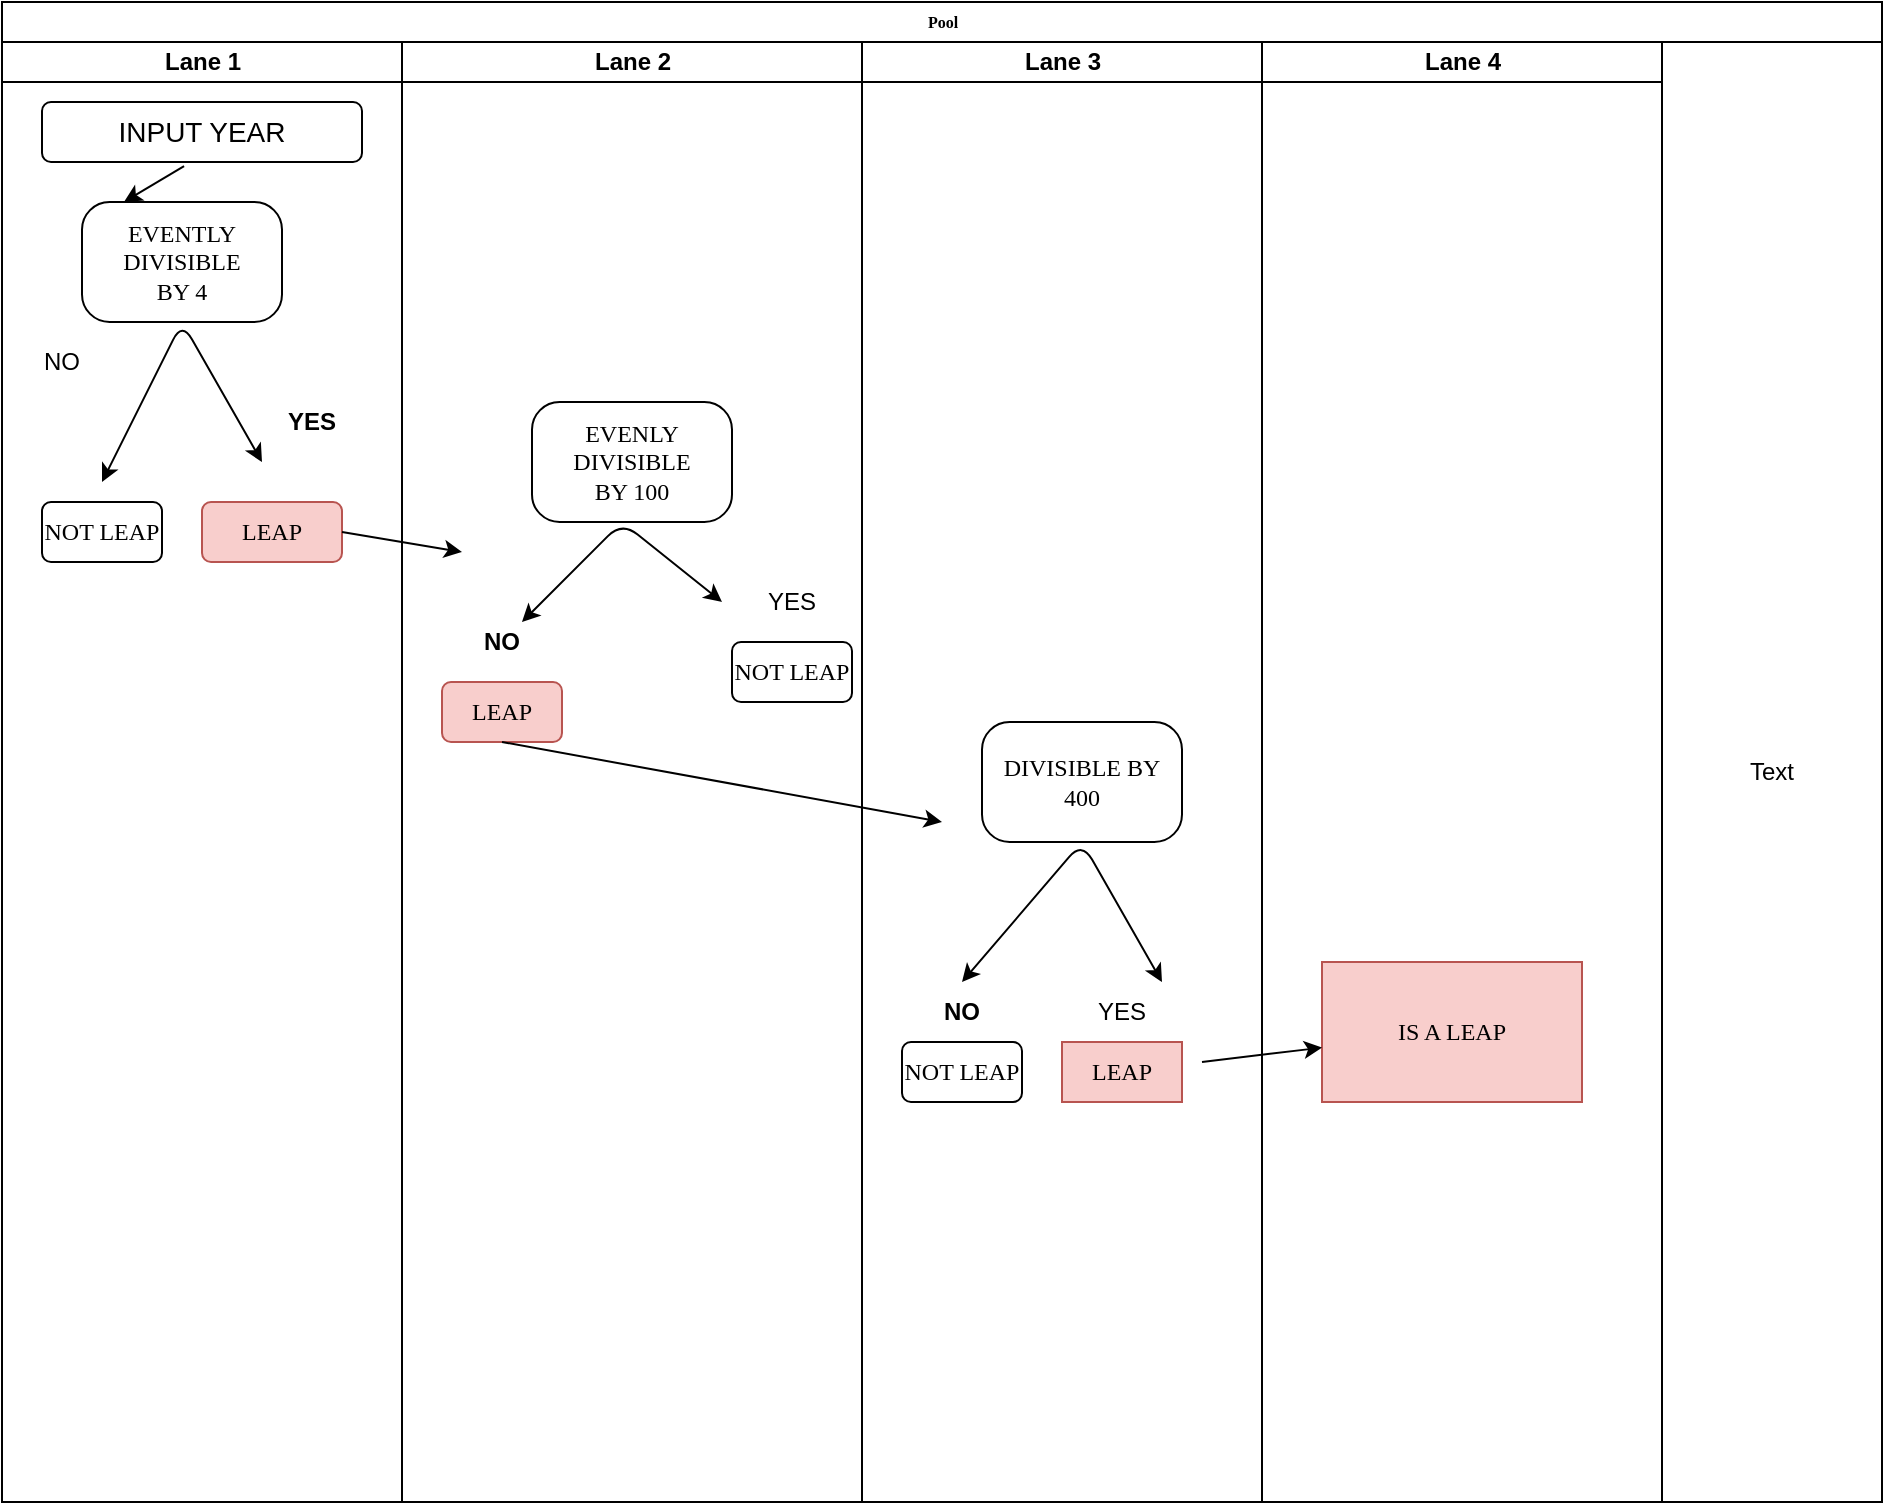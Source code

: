<mxfile version="14.6.0" type="github">
  <diagram name="Page-1" id="74e2e168-ea6b-b213-b513-2b3c1d86103e">
    <mxGraphModel dx="872" dy="1332" grid="1" gridSize="10" guides="1" tooltips="1" connect="1" arrows="1" fold="1" page="1" pageScale="1" pageWidth="1100" pageHeight="850" background="#ffffff" math="0" shadow="0">
      <root>
        <mxCell id="0" />
        <mxCell id="1" parent="0" />
        <mxCell id="77e6c97f196da883-1" value="Pool" style="swimlane;html=1;childLayout=stackLayout;startSize=20;rounded=0;shadow=0;labelBackgroundColor=none;strokeWidth=1;fontFamily=Verdana;fontSize=8;align=center;" parent="1" vertex="1">
          <mxGeometry x="100" y="-10" width="940" height="750" as="geometry" />
        </mxCell>
        <mxCell id="77e6c97f196da883-4" value="Lane 1" style="swimlane;html=1;startSize=20;" parent="77e6c97f196da883-1" vertex="1">
          <mxGeometry y="20" width="200" height="730" as="geometry" />
        </mxCell>
        <mxCell id="77e6c97f196da883-12" value="&lt;span style=&quot;font-size: 12px&quot;&gt;EVENTLY DIVISIBLE&lt;br&gt;BY 4&lt;br&gt;&lt;/span&gt;" style="rounded=1;whiteSpace=wrap;html=1;shadow=0;labelBackgroundColor=none;strokeWidth=1;fontFamily=Verdana;fontSize=8;align=center;arcSize=23;" parent="77e6c97f196da883-4" vertex="1">
          <mxGeometry x="40" y="80" width="100" height="60" as="geometry" />
        </mxCell>
        <mxCell id="dYp3Sw0BtCHA6iyIY4xu-5" value="" style="endArrow=classic;startArrow=classic;html=1;" edge="1" parent="77e6c97f196da883-4">
          <mxGeometry width="50" height="50" relative="1" as="geometry">
            <mxPoint x="50" y="220" as="sourcePoint" />
            <mxPoint x="130" y="210" as="targetPoint" />
            <Array as="points">
              <mxPoint x="90" y="140" />
            </Array>
          </mxGeometry>
        </mxCell>
        <mxCell id="dYp3Sw0BtCHA6iyIY4xu-6" value="&lt;span style=&quot;font-size: 12px&quot;&gt;NOT LEAP&lt;/span&gt;" style="rounded=1;whiteSpace=wrap;html=1;shadow=0;labelBackgroundColor=none;strokeWidth=1;fontFamily=Verdana;fontSize=8;align=center;" vertex="1" parent="77e6c97f196da883-4">
          <mxGeometry x="20" y="230" width="60" height="30" as="geometry" />
        </mxCell>
        <mxCell id="dYp3Sw0BtCHA6iyIY4xu-28" value="&lt;font style=&quot;font-size: 14px&quot;&gt;INPUT YEAR&lt;/font&gt;" style="rounded=1;whiteSpace=wrap;html=1;" vertex="1" parent="77e6c97f196da883-4">
          <mxGeometry x="20" y="30" width="160" height="30" as="geometry" />
        </mxCell>
        <mxCell id="dYp3Sw0BtCHA6iyIY4xu-29" value="NO" style="text;html=1;strokeColor=none;fillColor=none;align=center;verticalAlign=middle;whiteSpace=wrap;rounded=0;" vertex="1" parent="77e6c97f196da883-4">
          <mxGeometry x="10" y="150" width="40" height="20" as="geometry" />
        </mxCell>
        <mxCell id="dYp3Sw0BtCHA6iyIY4xu-30" value="YES" style="text;html=1;strokeColor=none;fillColor=none;align=center;verticalAlign=middle;whiteSpace=wrap;rounded=0;fontStyle=1" vertex="1" parent="77e6c97f196da883-4">
          <mxGeometry x="110" y="180" width="90" height="20" as="geometry" />
        </mxCell>
        <mxCell id="dYp3Sw0BtCHA6iyIY4xu-38" value="&lt;span style=&quot;font-size: 12px&quot;&gt;LEAP&lt;/span&gt;" style="rounded=1;whiteSpace=wrap;html=1;shadow=0;labelBackgroundColor=none;strokeWidth=1;fontFamily=Verdana;fontSize=8;align=center;fillColor=#f8cecc;strokeColor=#b85450;" vertex="1" parent="77e6c97f196da883-4">
          <mxGeometry x="100" y="230" width="70" height="30" as="geometry" />
        </mxCell>
        <mxCell id="dYp3Sw0BtCHA6iyIY4xu-45" value="" style="endArrow=classic;startArrow=classic;html=1;" edge="1" parent="77e6c97f196da883-4">
          <mxGeometry width="50" height="50" relative="1" as="geometry">
            <mxPoint x="360" y="280" as="sourcePoint" />
            <mxPoint x="260" y="290" as="targetPoint" />
            <Array as="points">
              <mxPoint x="310" y="240" />
            </Array>
          </mxGeometry>
        </mxCell>
        <mxCell id="77e6c97f196da883-5" value="Lane 2" style="swimlane;html=1;startSize=20;" parent="77e6c97f196da883-1" vertex="1">
          <mxGeometry x="200" y="20" width="230" height="730" as="geometry" />
        </mxCell>
        <mxCell id="dYp3Sw0BtCHA6iyIY4xu-34" value="&lt;span style=&quot;font-size: 12px&quot;&gt;EVENLY DIVISIBLE&lt;br&gt;BY 100&lt;br&gt;&lt;/span&gt;" style="rounded=1;whiteSpace=wrap;html=1;shadow=0;labelBackgroundColor=none;strokeWidth=1;fontFamily=Verdana;fontSize=8;align=center;arcSize=23;" vertex="1" parent="77e6c97f196da883-5">
          <mxGeometry x="65" y="180" width="100" height="60" as="geometry" />
        </mxCell>
        <mxCell id="dYp3Sw0BtCHA6iyIY4xu-49" value="YES" style="text;html=1;strokeColor=none;fillColor=none;align=center;verticalAlign=middle;whiteSpace=wrap;rounded=0;" vertex="1" parent="77e6c97f196da883-5">
          <mxGeometry x="150" y="270" width="90" height="20" as="geometry" />
        </mxCell>
        <mxCell id="dYp3Sw0BtCHA6iyIY4xu-50" value="&lt;span style=&quot;font-size: 12px&quot;&gt;LEAP&lt;/span&gt;" style="rounded=1;whiteSpace=wrap;html=1;shadow=0;labelBackgroundColor=none;strokeWidth=1;fontFamily=Verdana;fontSize=8;align=center;fillColor=#f8cecc;strokeColor=#b85450;" vertex="1" parent="77e6c97f196da883-5">
          <mxGeometry x="20" y="320" width="60" height="30" as="geometry" />
        </mxCell>
        <mxCell id="dYp3Sw0BtCHA6iyIY4xu-48" value="NO" style="text;html=1;strokeColor=none;fillColor=none;align=center;verticalAlign=middle;whiteSpace=wrap;rounded=0;fontStyle=1" vertex="1" parent="77e6c97f196da883-5">
          <mxGeometry x="30" y="290" width="40" height="20" as="geometry" />
        </mxCell>
        <mxCell id="dYp3Sw0BtCHA6iyIY4xu-47" value="&lt;span style=&quot;font-size: 12px&quot;&gt;NOT LEAP&lt;/span&gt;" style="rounded=1;whiteSpace=wrap;html=1;shadow=0;labelBackgroundColor=none;strokeWidth=1;fontFamily=Verdana;fontSize=8;align=center;" vertex="1" parent="77e6c97f196da883-5">
          <mxGeometry x="165" y="300" width="60" height="30" as="geometry" />
        </mxCell>
        <mxCell id="77e6c97f196da883-6" value="Lane 3" style="swimlane;html=1;startSize=20;" parent="77e6c97f196da883-1" vertex="1">
          <mxGeometry x="430" y="20" width="200" height="730" as="geometry" />
        </mxCell>
        <mxCell id="dYp3Sw0BtCHA6iyIY4xu-53" value="" style="endArrow=classic;startArrow=classic;html=1;" edge="1" parent="77e6c97f196da883-6">
          <mxGeometry width="50" height="50" relative="1" as="geometry">
            <mxPoint x="150" y="470" as="sourcePoint" />
            <mxPoint x="50" y="470" as="targetPoint" />
            <Array as="points">
              <mxPoint x="110" y="400" />
            </Array>
          </mxGeometry>
        </mxCell>
        <mxCell id="dYp3Sw0BtCHA6iyIY4xu-54" value="&lt;span style=&quot;font-size: 12px&quot;&gt;DIVISIBLE BY 400&lt;br&gt;&lt;/span&gt;" style="rounded=1;whiteSpace=wrap;html=1;shadow=0;labelBackgroundColor=none;strokeWidth=1;fontFamily=Verdana;fontSize=8;align=center;arcSize=23;" vertex="1" parent="77e6c97f196da883-6">
          <mxGeometry x="60" y="340" width="100" height="60" as="geometry" />
        </mxCell>
        <mxCell id="dYp3Sw0BtCHA6iyIY4xu-56" value="NO" style="text;html=1;strokeColor=none;fillColor=none;align=center;verticalAlign=middle;whiteSpace=wrap;rounded=0;fontStyle=1" vertex="1" parent="77e6c97f196da883-6">
          <mxGeometry x="30" y="475" width="40" height="20" as="geometry" />
        </mxCell>
        <mxCell id="dYp3Sw0BtCHA6iyIY4xu-57" value="&lt;span style=&quot;font-size: 12px&quot;&gt;NOT LEAP&lt;/span&gt;" style="rounded=1;whiteSpace=wrap;html=1;shadow=0;labelBackgroundColor=none;strokeWidth=1;fontFamily=Verdana;fontSize=8;align=center;" vertex="1" parent="77e6c97f196da883-6">
          <mxGeometry x="20" y="500" width="60" height="30" as="geometry" />
        </mxCell>
        <mxCell id="dYp3Sw0BtCHA6iyIY4xu-55" value="&lt;span style=&quot;font-size: 12px&quot;&gt;LEAP&lt;/span&gt;" style="rounded=1;whiteSpace=wrap;html=1;shadow=0;labelBackgroundColor=none;strokeWidth=1;fontFamily=Verdana;fontSize=8;align=center;fillColor=#f8cecc;strokeColor=#b85450;arcSize=0;" vertex="1" parent="77e6c97f196da883-6">
          <mxGeometry x="100" y="500" width="60" height="30" as="geometry" />
        </mxCell>
        <mxCell id="dYp3Sw0BtCHA6iyIY4xu-63" value="YES" style="text;html=1;strokeColor=none;fillColor=none;align=center;verticalAlign=middle;whiteSpace=wrap;rounded=0;" vertex="1" parent="77e6c97f196da883-6">
          <mxGeometry x="85" y="475" width="90" height="20" as="geometry" />
        </mxCell>
        <mxCell id="dYp3Sw0BtCHA6iyIY4xu-67" value="Lane 4" style="swimlane;html=1;startSize=20;" vertex="1" parent="77e6c97f196da883-1">
          <mxGeometry x="630" y="20" width="200" height="730" as="geometry" />
        </mxCell>
        <mxCell id="dYp3Sw0BtCHA6iyIY4xu-72" value="&lt;span style=&quot;font-size: 12px&quot;&gt;IS A LEAP&lt;/span&gt;" style="rounded=1;whiteSpace=wrap;html=1;shadow=0;labelBackgroundColor=none;strokeWidth=1;fontFamily=Verdana;fontSize=8;align=center;fillColor=#f8cecc;strokeColor=#b85450;arcSize=0;" vertex="1" parent="dYp3Sw0BtCHA6iyIY4xu-67">
          <mxGeometry x="30" y="460" width="130" height="70" as="geometry" />
        </mxCell>
        <mxCell id="dYp3Sw0BtCHA6iyIY4xu-66" value="Text" style="text;html=1;strokeColor=none;fillColor=none;align=center;verticalAlign=middle;whiteSpace=wrap;rounded=0;" vertex="1" parent="77e6c97f196da883-1">
          <mxGeometry x="830" y="20" width="110" height="730" as="geometry" />
        </mxCell>
        <mxCell id="dYp3Sw0BtCHA6iyIY4xu-41" value="" style="endArrow=classic;html=1;exitX=0.444;exitY=1.067;exitDx=0;exitDy=0;exitPerimeter=0;" edge="1" parent="1" source="dYp3Sw0BtCHA6iyIY4xu-28">
          <mxGeometry width="50" height="50" relative="1" as="geometry">
            <mxPoint x="450" y="200" as="sourcePoint" />
            <mxPoint x="161" y="90" as="targetPoint" />
          </mxGeometry>
        </mxCell>
        <mxCell id="dYp3Sw0BtCHA6iyIY4xu-43" value="" style="endArrow=classic;html=1;exitX=1;exitY=0.5;exitDx=0;exitDy=0;" edge="1" parent="1" source="dYp3Sw0BtCHA6iyIY4xu-38">
          <mxGeometry width="50" height="50" relative="1" as="geometry">
            <mxPoint x="450" y="200" as="sourcePoint" />
            <mxPoint x="330" y="265" as="targetPoint" />
          </mxGeometry>
        </mxCell>
        <mxCell id="dYp3Sw0BtCHA6iyIY4xu-59" value="" style="endArrow=classic;html=1;exitX=0.5;exitY=1;exitDx=0;exitDy=0;" edge="1" parent="1" source="dYp3Sw0BtCHA6iyIY4xu-50">
          <mxGeometry width="50" height="50" relative="1" as="geometry">
            <mxPoint x="310" y="420" as="sourcePoint" />
            <mxPoint x="570" y="400" as="targetPoint" />
          </mxGeometry>
        </mxCell>
        <mxCell id="dYp3Sw0BtCHA6iyIY4xu-74" value="" style="endArrow=classic;html=1;" edge="1" parent="1" target="dYp3Sw0BtCHA6iyIY4xu-72">
          <mxGeometry width="50" height="50" relative="1" as="geometry">
            <mxPoint x="700" y="520" as="sourcePoint" />
            <mxPoint x="500" y="420" as="targetPoint" />
          </mxGeometry>
        </mxCell>
      </root>
    </mxGraphModel>
  </diagram>
</mxfile>

